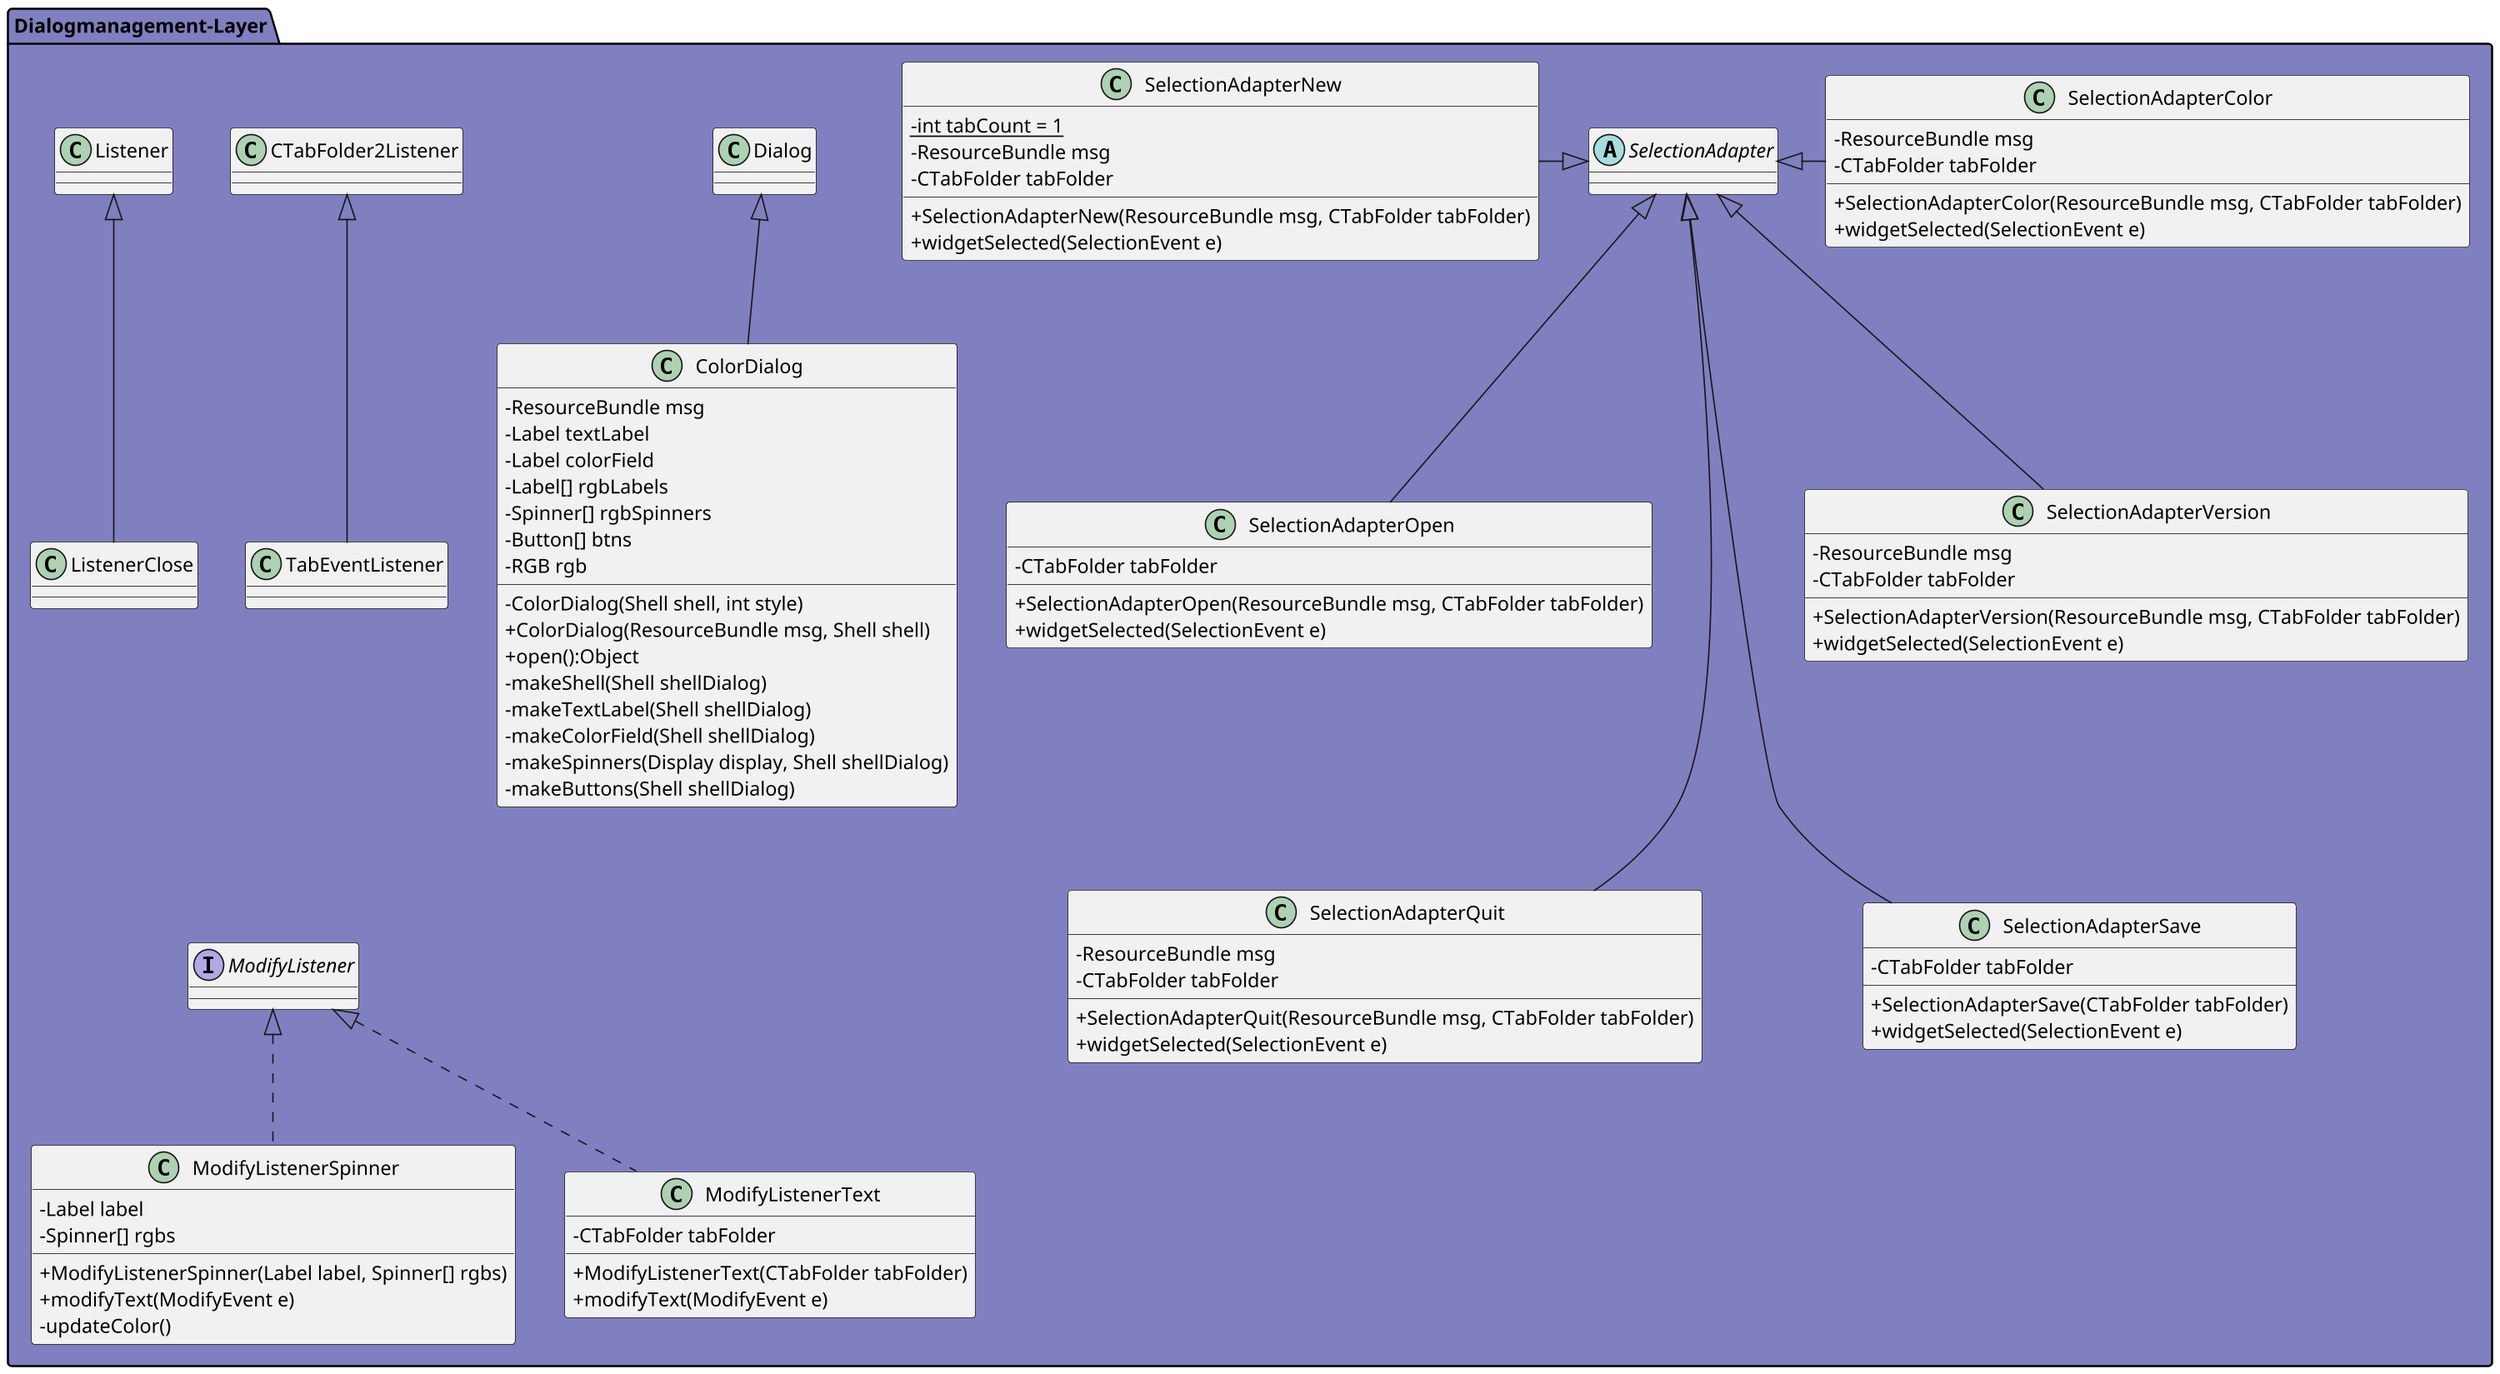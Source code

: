 @startuml
skinparam classAttributeIconSize 0
scale 3000 width

package "Dialogmanagement-Layer" #8080C0 {
    class ColorDialog {
        -ResourceBundle msg
        -Label textLabel
        -Label colorField
        -Label[] rgbLabels
        -Spinner[] rgbSpinners
        -Button[] btns
        -RGB rgb
        
        -ColorDialog(Shell shell, int style)
        +ColorDialog(ResourceBundle msg, Shell shell)
        +open():Object
        -makeShell(Shell shellDialog)
        -makeTextLabel(Shell shellDialog)
        -makeColorField(Shell shellDialog)
        -makeSpinners(Display display, Shell shellDialog)
        -makeButtons(Shell shellDialog)
    }
    class Dialog {
    }
    class ModifyListenerSpinner {
        -Label label
        -Spinner[] rgbs

        +ModifyListenerSpinner(Label label, Spinner[] rgbs)
        +modifyText(ModifyEvent e)
        -updateColor()
    }
    class ModifyListenerText {
        -CTabFolder tabFolder
        
        +ModifyListenerText(CTabFolder tabFolder)
        +modifyText(ModifyEvent e)
    }
    class SelectionAdapterColor {
        -ResourceBundle msg
        -CTabFolder tabFolder
        +SelectionAdapterColor(ResourceBundle msg, CTabFolder tabFolder)
        +widgetSelected(SelectionEvent e)
    }
    class SelectionAdapterNew {
        -{static} int tabCount = 1
        -ResourceBundle msg
        -CTabFolder tabFolder
        +SelectionAdapterNew(ResourceBundle msg, CTabFolder tabFolder)
        +widgetSelected(SelectionEvent e)
    }
    class SelectionAdapterOpen {
        -CTabFolder tabFolder
        +SelectionAdapterOpen(ResourceBundle msg, CTabFolder tabFolder)
        +widgetSelected(SelectionEvent e)
    }
    class SelectionAdapterQuit {
        -ResourceBundle msg
        -CTabFolder tabFolder
        +SelectionAdapterQuit(ResourceBundle msg, CTabFolder tabFolder)
        +widgetSelected(SelectionEvent e)
    }
    class SelectionAdapterSave {
        -CTabFolder tabFolder
        +SelectionAdapterSave(CTabFolder tabFolder)
        +widgetSelected(SelectionEvent e)
    }
    class SelectionAdapterVersion {
        -ResourceBundle msg
        -CTabFolder tabFolder
        +SelectionAdapterVersion(ResourceBundle msg, CTabFolder tabFolder)
        +widgetSelected(SelectionEvent e)
    }
    abstract class SelectionAdapter {
    }
    interface ModifyListener {
    }
    class CTabFolder2Listener {
    }
    class Listener {
    }
    class TabEventListener {
    }
    class ListenerClose {
    }
    Dialog <|-- ColorDialog
    SelectionAdapter <|-right- SelectionAdapterColor
    SelectionAdapter <|-left- SelectionAdapterNew
    SelectionAdapter <|-- SelectionAdapterQuit
    SelectionAdapter <|-- SelectionAdapterOpen
    SelectionAdapter <|-- SelectionAdapterSave
    SelectionAdapter <|-- SelectionAdapterVersion
    ModifyListener <|.. ModifyListenerSpinner
    ModifyListener <|.. ModifyListenerText
    CTabFolder2Listener <|-- TabEventListener
    Listener <|-- ListenerClose
    ListenerClose -[hidden]-> ModifyListener
    Dialog -[hidden]> SelectionAdapterNew
    SelectionAdapterNew -[hidden]-> SelectionAdapterOpen
    SelectionAdapterOpen -[hidden]-> SelectionAdapterQuit
    SelectionAdapterVersion -[hidden]-> SelectionAdapterSave
    SelectionAdapterColor -[hidden]-> SelectionAdapterVersion

}

@enduml